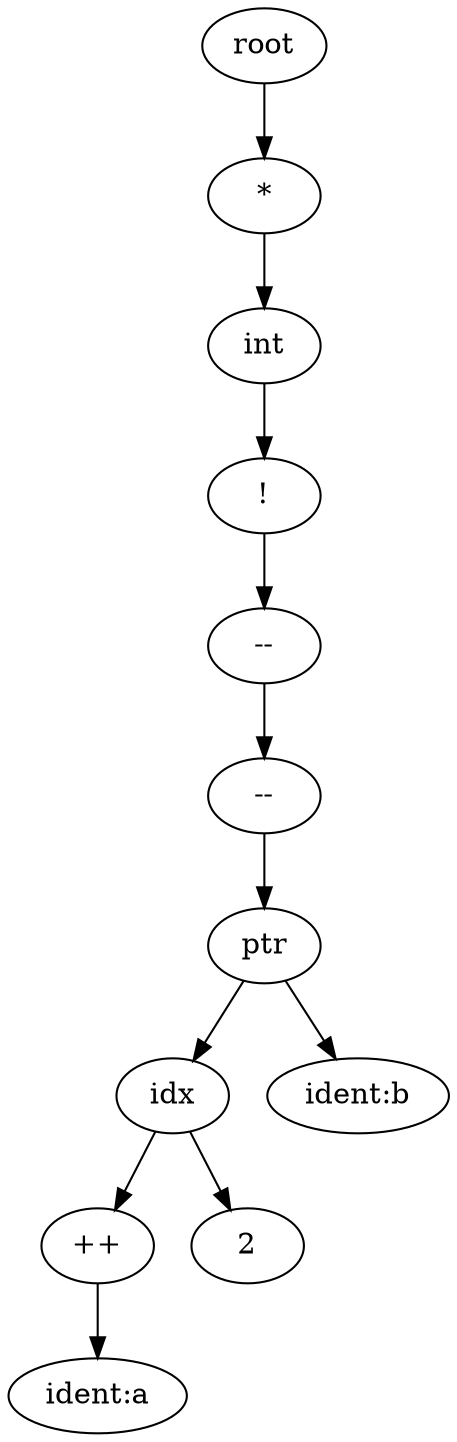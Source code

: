 digraph G {
	p0[label=root]
	p1[label=<*>]
	p0->p1
	p2[label=<int>]
	p1->p2
	p3[label=<!>]
	p2->p3
	p4[label=<-->]
	p3->p4
	p5[label=<-->]
	p4->p5
	p6[label=<ptr>]
	p5->p6
	p7[label=<idx>]
	p6->p7
	p8[label=<ident:b>]
	p6->p8
	p9[label=<++>]
	p7->p9
	p10[label=<2>]
	p7->p10
	p11[label=<ident:a>]
	p9->p11
}
